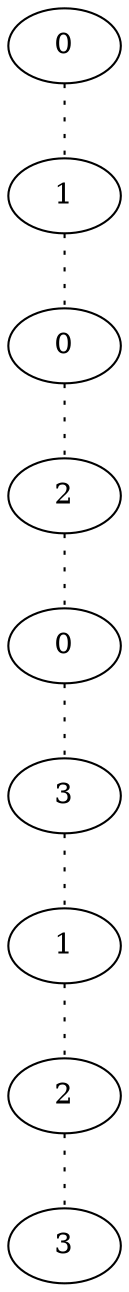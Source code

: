 graph {
a[label=0]
b[label=1]
c[label=0]
d[label=2]
e[label=0]
f[label=3]
g[label=1]
h[label=2]
i[label=3]
a -- b [style=dotted];
b -- c [style=dotted];
c -- d [style=dotted];
d -- e [style=dotted];
e -- f [style=dotted];
f -- g [style=dotted];
g -- h [style=dotted];
h -- i [style=dotted];
}
